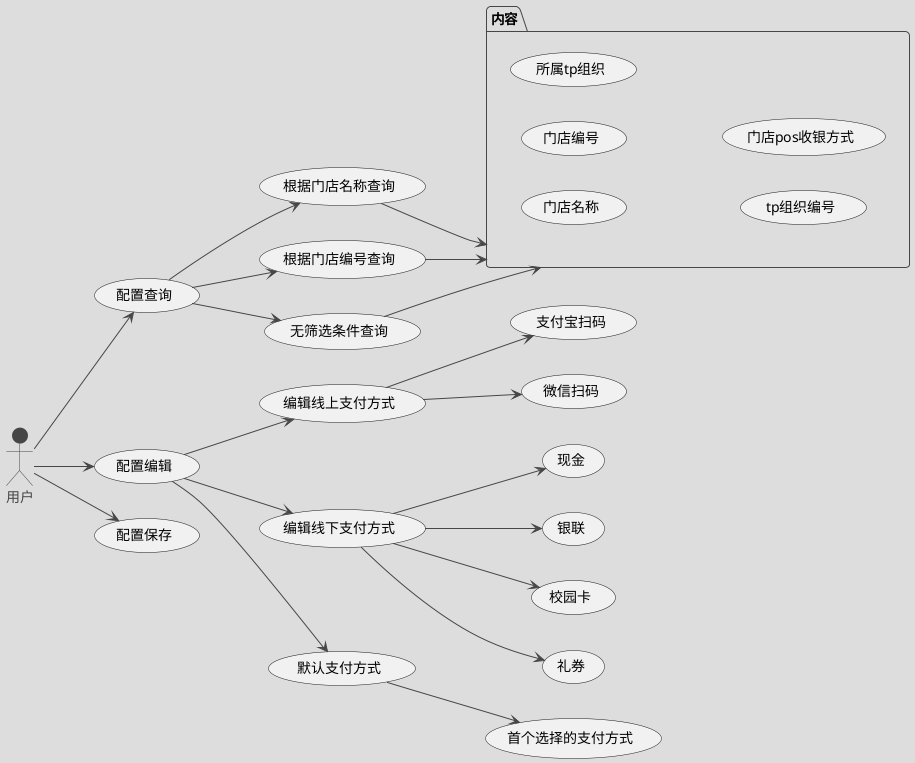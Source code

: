 @startuml
'https://plantuml.com/use-case-diagram
!theme toy

left to right direction

'-----------------------------------------------------------
actor 用户 as user
'-----------------------------------------------------------
usecase 配置查询
usecase 根据门店名称查询
usecase 根据门店编号查询
usecase 无筛选条件查询

package 内容 {
    usecase 门店名称
    usecase 门店编号
    usecase 所属tp组织
    usecase tp组织编号
    usecase 门店pos收银方式
}

user --> 配置查询
配置查询 --> 根据门店名称查询
配置查询 --> 根据门店编号查询
配置查询 --> 无筛选条件查询

根据门店名称查询 --> 内容
根据门店编号查询 --> 内容
无筛选条件查询 --> 内容

'-----------------------------------------------------------
usecase 配置编辑
usecase 编辑线上支付方式
usecase 编辑线下支付方式
usecase 默认支付方式

usecase 支付宝扫码
usecase 微信扫码

usecase 现金
usecase 银联
usecase 校园卡
usecase 礼券

usecase 首个选择的支付方式

user --> 配置编辑
配置编辑 --> 编辑线上支付方式
配置编辑 --> 编辑线下支付方式
配置编辑 --> 默认支付方式

编辑线上支付方式 --> 支付宝扫码
编辑线上支付方式 --> 微信扫码

编辑线下支付方式 --> 现金
编辑线下支付方式 --> 银联
编辑线下支付方式 --> 校园卡
编辑线下支付方式 --> 礼券

默认支付方式 --> 首个选择的支付方式
'-----------------------------------------------------------
usecase 配置保存

user --> 配置保存
'-----------------------------------------------------------
@enduml